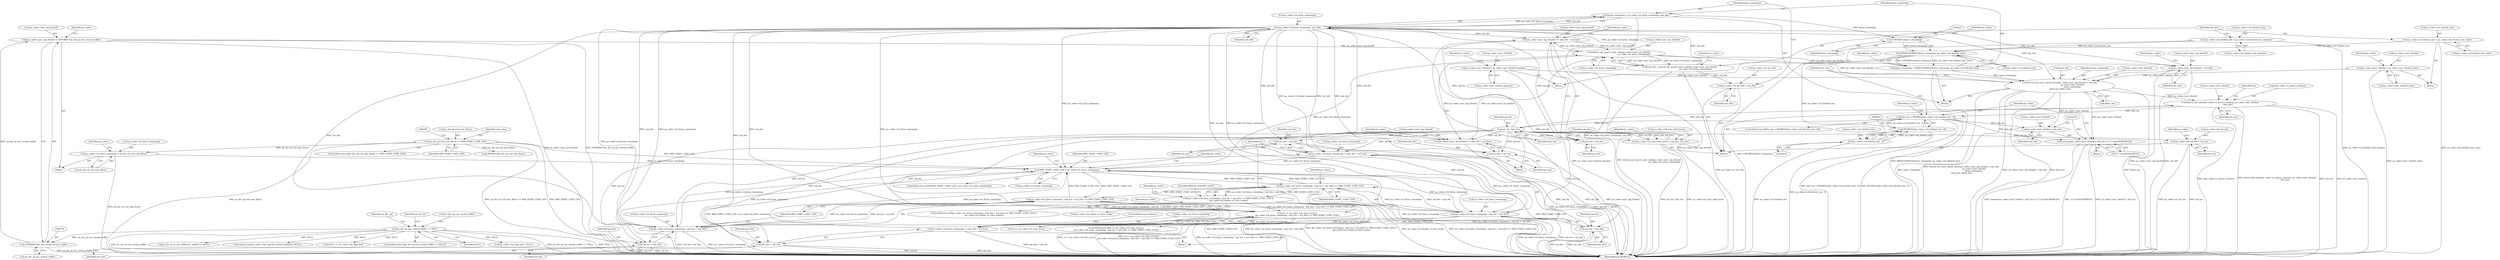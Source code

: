 digraph "0_Android_87fb7909c49e6a4510ba86ace1ffc83459c7e1b9@API" {
"1000909" [label="(Call,bytes_remaining = ps_codec->i4_bytes_remaining - nal_ofst)"];
"1000911" [label="(Call,ps_codec->i4_bytes_remaining - nal_ofst)"];
"1000895" [label="(Call,ihevcd_nal_search_start_code(ps_codec->pu1_inp_bitsbuf,\n                                                ps_codec->i4_bytes_remaining))"];
"1000754" [label="(Call,ps_codec->pu1_inp_bitsbuf = (UWORD8 *)ps_dec_ip->pv_stream_buffer)"];
"1000758" [label="(Call,(UWORD8 *)ps_dec_ip->pv_stream_buffer)"];
"1000260" [label="(Call,ps_dec_ip->pv_stream_buffer == NULL)"];
"1001137" [label="(Call,ps_codec->pu1_inp_bitsbuf += (nal_ofst + nal_len))"];
"1000965" [label="(Call,nal_len - bits_len)"];
"1000940" [label="(Call,bits_len < (WORD32)(ps_codec->u4_bitsbuf_size - 8))"];
"1000973" [label="(Call,ihevcd_bits_init(&ps_codec->s_parse.s_bitstrm, ps_codec->pu1_bitsbuf,\n                         bits_len))"];
"1000925" [label="(Call,ihevcd_nal_remv_emuln_bytes(ps_codec->pu1_inp_bitsbuf + nal_ofst,\n                                        ps_codec->pu1_bitsbuf,\n                                        bytes_remaining,\n &nal_len, &bits_len))"];
"1000863" [label="(Call,ps_codec->pu1_bitsbuf = ps_codec->pu1_bitsbuf_dynamic)"];
"1000879" [label="(Call,ps_codec->pu1_bitsbuf = ps_codec->pu1_bitsbuf_static)"];
"1000916" [label="(Call,bytes_remaining = MIN((UWORD32)bytes_remaining, ps_codec->u4_bitsbuf_size))"];
"1000918" [label="(Call,MIN((UWORD32)bytes_remaining, ps_codec->u4_bitsbuf_size))"];
"1000919" [label="(Call,(UWORD32)bytes_remaining)"];
"1000909" [label="(Call,bytes_remaining = ps_codec->i4_bytes_remaining - nal_ofst)"];
"1000870" [label="(Call,ps_codec->u4_bitsbuf_size = ps_codec->u4_bitsbuf_size_dynamic)"];
"1000886" [label="(Call,ps_codec->u4_bitsbuf_size = ps_codec->u4_bitsbuf_size_static)"];
"1000942" [label="(Call,(WORD32)(ps_codec->u4_bitsbuf_size - 8))"];
"1000944" [label="(Call,ps_codec->u4_bitsbuf_size - 8)"];
"1001090" [label="(Call,ps_codec->pu1_inp_bitsbuf += (nal_ofst + nal_len))"];
"1000795" [label="(Call,MIN_START_CODE_LEN < ps_codec->i4_bytes_remaining)"];
"1000281" [label="(Call,ps_dec_ip->u4_num_Bytes <= MIN_START_CODE_LEN)"];
"1001009" [label="(Call,ps_codec->i4_bytes_remaining - (nal_len + nal_ofst) <= MIN_START_CODE_LEN)"];
"1001010" [label="(Call,ps_codec->i4_bytes_remaining - (nal_len + nal_ofst))"];
"1001127" [label="(Call,ps_codec->i4_bytes_remaining - (nal_len + nal_ofst) <= MIN_START_CODE_LEN)"];
"1001128" [label="(Call,ps_codec->i4_bytes_remaining - (nal_len + nal_ofst))"];
"1000747" [label="(Call,ps_codec->i4_bytes_remaining = ps_dec_ip->u4_num_Bytes)"];
"1001097" [label="(Call,ps_codec->i4_bytes_remaining -= (nal_ofst + nal_len))"];
"1001144" [label="(Call,ps_codec->i4_bytes_remaining -= (nal_ofst + nal_len))"];
"1000893" [label="(Call,nal_ofst = ihevcd_nal_search_start_code(ps_codec->pu1_inp_bitsbuf,\n                                                ps_codec->i4_bytes_remaining))"];
"1000950" [label="(Call,memset(ps_codec->pu1_bitsbuf + bits_len, 0, 2 * sizeof(UWORD32)))"];
"1000951" [label="(Call,ps_codec->pu1_bitsbuf + bits_len)"];
"1000961" [label="(Call,ps_codec->i4_num_emln_bytes = nal_len - bits_len)"];
"1000968" [label="(Call,ps_codec->i4_nal_len = nal_len)"];
"1000902" [label="(Call,ps_codec->i4_nal_ofst = nal_ofst)"];
"1000926" [label="(Call,ps_codec->pu1_inp_bitsbuf + nal_ofst)"];
"1001014" [label="(Call,nal_len + nal_ofst)"];
"1001094" [label="(Call,nal_ofst + nal_len)"];
"1001101" [label="(Call,nal_ofst + nal_len)"];
"1001121" [label="(Call,(0 == ps_codec->i4_slice_error) ||\n (ps_codec->i4_bytes_remaining - (nal_len + nal_ofst) <= MIN_START_CODE_LEN))"];
"1001132" [label="(Call,nal_len + nal_ofst)"];
"1001141" [label="(Call,nal_ofst + nal_len)"];
"1001148" [label="(Call,nal_ofst + nal_len)"];
"1001008" [label="(Call,(ps_codec->i4_bytes_remaining - (nal_len + nal_ofst) <= MIN_START_CODE_LEN) ||\n (ps_codec->i4_header_in_slice_mode))"];
"1000965" [label="(Call,nal_len - bits_len)"];
"1001133" [label="(Identifier,nal_len)"];
"1001017" [label="(Identifier,MIN_START_CODE_LEN)"];
"1000755" [label="(Call,ps_codec->pu1_inp_bitsbuf)"];
"1001135" [label="(Identifier,MIN_START_CODE_LEN)"];
"1001087" [label="(Identifier,IHEVCD_IGNORE_SLICE)"];
"1000867" [label="(Call,ps_codec->pu1_bitsbuf_dynamic)"];
"1001122" [label="(Call,0 == ps_codec->i4_slice_error)"];
"1000145" [label="(Block,)"];
"1001138" [label="(Call,ps_codec->pu1_inp_bitsbuf)"];
"1000888" [label="(Identifier,ps_codec)"];
"1001101" [label="(Call,nal_ofst + nal_len)"];
"1001136" [label="(Block,)"];
"1000878" [label="(Block,)"];
"1000872" [label="(Identifier,ps_codec)"];
"1000922" [label="(Call,ps_codec->u4_bitsbuf_size)"];
"1001010" [label="(Call,ps_codec->i4_bytes_remaining - (nal_len + nal_ofst))"];
"1001026" [label="(Identifier,ps_codec)"];
"1000972" [label="(Identifier,nal_len)"];
"1000949" [label="(Block,)"];
"1000754" [label="(Call,ps_codec->pu1_inp_bitsbuf = (UWORD8 *)ps_dec_ip->pv_stream_buffer)"];
"1000968" [label="(Call,ps_codec->i4_nal_len = nal_len)"];
"1000923" [label="(Identifier,ps_codec)"];
"1000904" [label="(Identifier,ps_codec)"];
"1000280" [label="(ControlStructure,if(ps_dec_ip->u4_num_Bytes <= MIN_START_CODE_LEN))"];
"1001150" [label="(Identifier,nal_len)"];
"1001216" [label="(Identifier,ps_codec)"];
"1000874" [label="(Call,ps_codec->u4_bitsbuf_size_dynamic)"];
"1000748" [label="(Call,ps_codec->i4_bytes_remaining)"];
"1000930" [label="(Identifier,nal_ofst)"];
"1000918" [label="(Call,MIN((UWORD32)bytes_remaining, ps_codec->u4_bitsbuf_size))"];
"1000780" [label="(Call,ps_codec->ps_disp_buf = NULL)"];
"1000766" [label="(Identifier,ps_codec)"];
"1000941" [label="(Identifier,bits_len)"];
"1000282" [label="(Call,ps_dec_ip->u4_num_Bytes)"];
"1000797" [label="(Call,ps_codec->i4_bytes_remaining)"];
"1001011" [label="(Call,ps_codec->i4_bytes_remaining)"];
"1000955" [label="(Identifier,bits_len)"];
"1000907" [label="(Block,)"];
"1000926" [label="(Call,ps_codec->pu1_inp_bitsbuf + nal_ofst)"];
"1001016" [label="(Identifier,nal_ofst)"];
"1001096" [label="(Identifier,nal_len)"];
"1000925" [label="(Call,ihevcd_nal_remv_emuln_bytes(ps_codec->pu1_inp_bitsbuf + nal_ofst,\n                                        ps_codec->pu1_bitsbuf,\n                                        bytes_remaining,\n &nal_len, &bits_len))"];
"1000962" [label="(Call,ps_codec->i4_num_emln_bytes)"];
"1001149" [label="(Identifier,nal_ofst)"];
"1001134" [label="(Identifier,nal_ofst)"];
"1000268" [label="(Identifier,ps_dec_op)"];
"1000906" [label="(Identifier,nal_ofst)"];
"1001103" [label="(Identifier,nal_len)"];
"1000910" [label="(Identifier,bytes_remaining)"];
"1000951" [label="(Call,ps_codec->pu1_bitsbuf + bits_len)"];
"1000880" [label="(Call,ps_codec->pu1_bitsbuf)"];
"1000944" [label="(Call,ps_codec->u4_bitsbuf_size - 8)"];
"1001141" [label="(Call,nal_ofst + nal_len)"];
"1001145" [label="(Call,ps_codec->i4_bytes_remaining)"];
"1001903" [label="(MethodReturn,WORD32)"];
"1001018" [label="(Call,ps_codec->i4_header_in_slice_mode)"];
"1000983" [label="(Identifier,bits_len)"];
"1001015" [label="(Identifier,nal_len)"];
"1000806" [label="(Identifier,ps_codec)"];
"1000747" [label="(Call,ps_codec->i4_bytes_remaining = ps_dec_ip->u4_num_Bytes)"];
"1000966" [label="(Identifier,nal_len)"];
"1000916" [label="(Call,bytes_remaining = MIN((UWORD32)bytes_remaining, ps_codec->u4_bitsbuf_size))"];
"1000404" [label="(Call,ps_dec_ip->s_out_buffer.pu1_bufs[i] == NULL)"];
"1001132" [label="(Call,nal_len + nal_ofst)"];
"1000864" [label="(Call,ps_codec->pu1_bitsbuf)"];
"1000932" [label="(Identifier,ps_codec)"];
"1000260" [label="(Call,ps_dec_ip->pv_stream_buffer == NULL)"];
"1000870" [label="(Call,ps_codec->u4_bitsbuf_size = ps_codec->u4_bitsbuf_size_dynamic)"];
"1001142" [label="(Identifier,nal_ofst)"];
"1001153" [label="(Identifier,ret)"];
"1000915" [label="(Identifier,nal_ofst)"];
"1000945" [label="(Call,ps_codec->u4_bitsbuf_size)"];
"1000896" [label="(Call,ps_codec->pu1_inp_bitsbuf)"];
"1001784" [label="(Call,ithread_join(ps_codec->apv_process_thread_handle[i], NULL))"];
"1001137" [label="(Call,ps_codec->pu1_inp_bitsbuf += (nal_ofst + nal_len))"];
"1001121" [label="(Call,(0 == ps_codec->i4_slice_error) ||\n (ps_codec->i4_bytes_remaining - (nal_len + nal_ofst) <= MIN_START_CODE_LEN))"];
"1001014" [label="(Call,nal_len + nal_ofst)"];
"1001009" [label="(Call,ps_codec->i4_bytes_remaining - (nal_len + nal_ofst) <= MIN_START_CODE_LEN)"];
"1001095" [label="(Identifier,nal_ofst)"];
"1000899" [label="(Call,ps_codec->i4_bytes_remaining)"];
"1001099" [label="(Identifier,ps_codec)"];
"1001148" [label="(Call,nal_ofst + nal_len)"];
"1000794" [label="(ControlStructure,while(MIN_START_CODE_LEN < ps_codec->i4_bytes_remaining))"];
"1000289" [label="(Call,(WORD32)ps_dec_ip->u4_num_Bytes)"];
"1000894" [label="(Identifier,nal_ofst)"];
"1000890" [label="(Call,ps_codec->u4_bitsbuf_size_static)"];
"1001007" [label="(ControlStructure,if((ps_codec->i4_bytes_remaining - (nal_len + nal_ofst) <= MIN_START_CODE_LEN) ||\n (ps_codec->i4_header_in_slice_mode)))"];
"1001098" [label="(Call,ps_codec->i4_bytes_remaining)"];
"1000862" [label="(Block,)"];
"1000903" [label="(Call,ps_codec->i4_nal_ofst)"];
"1000948" [label="(Literal,8)"];
"1001097" [label="(Call,ps_codec->i4_bytes_remaining -= (nal_ofst + nal_len))"];
"1001019" [label="(Identifier,ps_codec)"];
"1000795" [label="(Call,MIN_START_CODE_LEN < ps_codec->i4_bytes_remaining)"];
"1001128" [label="(Call,ps_codec->i4_bytes_remaining - (nal_len + nal_ofst))"];
"1001143" [label="(Identifier,nal_len)"];
"1000758" [label="(Call,(UWORD8 *)ps_dec_ip->pv_stream_buffer)"];
"1000886" [label="(Call,ps_codec->u4_bitsbuf_size = ps_codec->u4_bitsbuf_size_static)"];
"1001104" [label="(ControlStructure,continue;)"];
"1000917" [label="(Identifier,bytes_remaining)"];
"1000952" [label="(Call,ps_codec->pu1_bitsbuf)"];
"1001146" [label="(Identifier,ps_codec)"];
"1000980" [label="(Call,ps_codec->pu1_bitsbuf)"];
"1000760" [label="(Call,ps_dec_ip->pv_stream_buffer)"];
"1000935" [label="(Call,&nal_len)"];
"1000682" [label="(Call,NULL == ps_codec->ps_disp_buf)"];
"1000921" [label="(Identifier,bytes_remaining)"];
"1000285" [label="(Identifier,MIN_START_CODE_LEN)"];
"1000934" [label="(Identifier,bytes_remaining)"];
"1001008" [label="(Call,(ps_codec->i4_bytes_remaining - (nal_len + nal_ofst) <= MIN_START_CODE_LEN) ||\n (ps_codec->i4_header_in_slice_mode))"];
"1000956" [label="(Literal,0)"];
"1000950" [label="(Call,memset(ps_codec->pu1_bitsbuf + bits_len, 0, 2 * sizeof(UWORD32)))"];
"1000871" [label="(Call,ps_codec->u4_bitsbuf_size)"];
"1001090" [label="(Call,ps_codec->pu1_inp_bitsbuf += (nal_ofst + nal_len))"];
"1000893" [label="(Call,nal_ofst = ihevcd_nal_search_start_code(ps_codec->pu1_inp_bitsbuf,\n                                                ps_codec->i4_bytes_remaining))"];
"1000963" [label="(Identifier,ps_codec)"];
"1000985" [label="(Identifier,ret)"];
"1000940" [label="(Call,bits_len < (WORD32)(ps_codec->u4_bitsbuf_size - 8))"];
"1000756" [label="(Identifier,ps_codec)"];
"1000919" [label="(Call,(UWORD32)bytes_remaining)"];
"1000259" [label="(ControlStructure,if(ps_dec_ip->pv_stream_buffer == NULL))"];
"1000957" [label="(Call,2 * sizeof(UWORD32))"];
"1000977" [label="(Identifier,ps_codec)"];
"1000953" [label="(Identifier,ps_codec)"];
"1001127" [label="(Call,ps_codec->i4_bytes_remaining - (nal_len + nal_ofst) <= MIN_START_CODE_LEN)"];
"1000887" [label="(Call,ps_codec->u4_bitsbuf_size)"];
"1001129" [label="(Call,ps_codec->i4_bytes_remaining)"];
"1001144" [label="(Call,ps_codec->i4_bytes_remaining -= (nal_ofst + nal_len))"];
"1000969" [label="(Call,ps_codec->i4_nal_len)"];
"1000883" [label="(Call,ps_codec->pu1_bitsbuf_static)"];
"1000911" [label="(Call,ps_codec->i4_bytes_remaining - nal_ofst)"];
"1000283" [label="(Identifier,ps_dec_ip)"];
"1000264" [label="(Identifier,NULL)"];
"1000927" [label="(Call,ps_codec->pu1_inp_bitsbuf)"];
"1000912" [label="(Call,ps_codec->i4_bytes_remaining)"];
"1001120" [label="(ControlStructure,if((0 == ps_codec->i4_slice_error) ||\n (ps_codec->i4_bytes_remaining - (nal_len + nal_ofst) <= MIN_START_CODE_LEN)))"];
"1000967" [label="(Identifier,bits_len)"];
"1000931" [label="(Call,ps_codec->pu1_bitsbuf)"];
"1000863" [label="(Call,ps_codec->pu1_bitsbuf = ps_codec->pu1_bitsbuf_dynamic)"];
"1000902" [label="(Call,ps_codec->i4_nal_ofst = nal_ofst)"];
"1000939" [label="(ControlStructure,if(bits_len < (WORD32)(ps_codec->u4_bitsbuf_size - 8)))"];
"1000961" [label="(Call,ps_codec->i4_num_emln_bytes = nal_len - bits_len)"];
"1000942" [label="(Call,(WORD32)(ps_codec->u4_bitsbuf_size - 8))"];
"1000970" [label="(Identifier,ps_codec)"];
"1001089" [label="(Block,)"];
"1000325" [label="(Identifier,num_mbs)"];
"1000751" [label="(Call,ps_dec_ip->u4_num_Bytes)"];
"1001091" [label="(Call,ps_codec->pu1_inp_bitsbuf)"];
"1001094" [label="(Call,nal_ofst + nal_len)"];
"1000973" [label="(Call,ihevcd_bits_init(&ps_codec->s_parse.s_bitstrm, ps_codec->pu1_bitsbuf,\n                         bits_len))"];
"1000800" [label="(Block,)"];
"1000974" [label="(Call,&ps_codec->s_parse.s_bitstrm)"];
"1000937" [label="(Call,&bits_len)"];
"1000928" [label="(Identifier,ps_codec)"];
"1001102" [label="(Identifier,nal_ofst)"];
"1000261" [label="(Call,ps_dec_ip->pv_stream_buffer)"];
"1000909" [label="(Call,bytes_remaining = ps_codec->i4_bytes_remaining - nal_ofst)"];
"1000879" [label="(Call,ps_codec->pu1_bitsbuf = ps_codec->pu1_bitsbuf_static)"];
"1000796" [label="(Identifier,MIN_START_CODE_LEN)"];
"1000895" [label="(Call,ihevcd_nal_search_start_code(ps_codec->pu1_inp_bitsbuf,\n                                                ps_codec->i4_bytes_remaining))"];
"1001139" [label="(Identifier,ps_codec)"];
"1000281" [label="(Call,ps_dec_ip->u4_num_Bytes <= MIN_START_CODE_LEN)"];
"1000909" -> "1000907"  [label="AST: "];
"1000909" -> "1000911"  [label="CFG: "];
"1000910" -> "1000909"  [label="AST: "];
"1000911" -> "1000909"  [label="AST: "];
"1000917" -> "1000909"  [label="CFG: "];
"1000909" -> "1001903"  [label="DDG: ps_codec->i4_bytes_remaining - nal_ofst"];
"1000911" -> "1000909"  [label="DDG: ps_codec->i4_bytes_remaining"];
"1000911" -> "1000909"  [label="DDG: nal_ofst"];
"1000909" -> "1000919"  [label="DDG: bytes_remaining"];
"1000911" -> "1000915"  [label="CFG: "];
"1000912" -> "1000911"  [label="AST: "];
"1000915" -> "1000911"  [label="AST: "];
"1000911" -> "1001903"  [label="DDG: ps_codec->i4_bytes_remaining"];
"1000911" -> "1000795"  [label="DDG: ps_codec->i4_bytes_remaining"];
"1000895" -> "1000911"  [label="DDG: ps_codec->i4_bytes_remaining"];
"1000893" -> "1000911"  [label="DDG: nal_ofst"];
"1000911" -> "1000925"  [label="DDG: nal_ofst"];
"1000911" -> "1000926"  [label="DDG: nal_ofst"];
"1000911" -> "1001010"  [label="DDG: ps_codec->i4_bytes_remaining"];
"1000911" -> "1001010"  [label="DDG: nal_ofst"];
"1000911" -> "1001014"  [label="DDG: nal_ofst"];
"1000911" -> "1001090"  [label="DDG: nal_ofst"];
"1000911" -> "1001094"  [label="DDG: nal_ofst"];
"1000911" -> "1001097"  [label="DDG: nal_ofst"];
"1000911" -> "1001097"  [label="DDG: ps_codec->i4_bytes_remaining"];
"1000911" -> "1001101"  [label="DDG: nal_ofst"];
"1000911" -> "1001128"  [label="DDG: ps_codec->i4_bytes_remaining"];
"1000911" -> "1001128"  [label="DDG: nal_ofst"];
"1000911" -> "1001132"  [label="DDG: nal_ofst"];
"1000911" -> "1001137"  [label="DDG: nal_ofst"];
"1000911" -> "1001141"  [label="DDG: nal_ofst"];
"1000911" -> "1001144"  [label="DDG: nal_ofst"];
"1000911" -> "1001144"  [label="DDG: ps_codec->i4_bytes_remaining"];
"1000911" -> "1001148"  [label="DDG: nal_ofst"];
"1000895" -> "1000893"  [label="AST: "];
"1000895" -> "1000899"  [label="CFG: "];
"1000896" -> "1000895"  [label="AST: "];
"1000899" -> "1000895"  [label="AST: "];
"1000893" -> "1000895"  [label="CFG: "];
"1000895" -> "1000893"  [label="DDG: ps_codec->pu1_inp_bitsbuf"];
"1000895" -> "1000893"  [label="DDG: ps_codec->i4_bytes_remaining"];
"1000754" -> "1000895"  [label="DDG: ps_codec->pu1_inp_bitsbuf"];
"1001137" -> "1000895"  [label="DDG: ps_codec->pu1_inp_bitsbuf"];
"1001090" -> "1000895"  [label="DDG: ps_codec->pu1_inp_bitsbuf"];
"1000795" -> "1000895"  [label="DDG: ps_codec->i4_bytes_remaining"];
"1000895" -> "1000925"  [label="DDG: ps_codec->pu1_inp_bitsbuf"];
"1000895" -> "1000926"  [label="DDG: ps_codec->pu1_inp_bitsbuf"];
"1000895" -> "1001090"  [label="DDG: ps_codec->pu1_inp_bitsbuf"];
"1000895" -> "1001137"  [label="DDG: ps_codec->pu1_inp_bitsbuf"];
"1000754" -> "1000145"  [label="AST: "];
"1000754" -> "1000758"  [label="CFG: "];
"1000755" -> "1000754"  [label="AST: "];
"1000758" -> "1000754"  [label="AST: "];
"1000766" -> "1000754"  [label="CFG: "];
"1000754" -> "1001903"  [label="DDG: (UWORD8 *)ps_dec_ip->pv_stream_buffer"];
"1000754" -> "1001903"  [label="DDG: ps_codec->pu1_inp_bitsbuf"];
"1000758" -> "1000754"  [label="DDG: ps_dec_ip->pv_stream_buffer"];
"1000758" -> "1000760"  [label="CFG: "];
"1000759" -> "1000758"  [label="AST: "];
"1000760" -> "1000758"  [label="AST: "];
"1000758" -> "1001903"  [label="DDG: ps_dec_ip->pv_stream_buffer"];
"1000260" -> "1000758"  [label="DDG: ps_dec_ip->pv_stream_buffer"];
"1000260" -> "1000259"  [label="AST: "];
"1000260" -> "1000264"  [label="CFG: "];
"1000261" -> "1000260"  [label="AST: "];
"1000264" -> "1000260"  [label="AST: "];
"1000268" -> "1000260"  [label="CFG: "];
"1000283" -> "1000260"  [label="CFG: "];
"1000260" -> "1001903"  [label="DDG: ps_dec_ip->pv_stream_buffer == NULL"];
"1000260" -> "1001903"  [label="DDG: NULL"];
"1000260" -> "1001903"  [label="DDG: ps_dec_ip->pv_stream_buffer"];
"1000260" -> "1000404"  [label="DDG: NULL"];
"1000260" -> "1000682"  [label="DDG: NULL"];
"1000260" -> "1000780"  [label="DDG: NULL"];
"1000260" -> "1001784"  [label="DDG: NULL"];
"1001137" -> "1001136"  [label="AST: "];
"1001137" -> "1001141"  [label="CFG: "];
"1001138" -> "1001137"  [label="AST: "];
"1001141" -> "1001137"  [label="AST: "];
"1001146" -> "1001137"  [label="CFG: "];
"1001137" -> "1001903"  [label="DDG: ps_codec->pu1_inp_bitsbuf"];
"1000965" -> "1001137"  [label="DDG: nal_len"];
"1000965" -> "1000961"  [label="AST: "];
"1000965" -> "1000967"  [label="CFG: "];
"1000966" -> "1000965"  [label="AST: "];
"1000967" -> "1000965"  [label="AST: "];
"1000961" -> "1000965"  [label="CFG: "];
"1000965" -> "1000961"  [label="DDG: nal_len"];
"1000965" -> "1000961"  [label="DDG: bits_len"];
"1000940" -> "1000965"  [label="DDG: bits_len"];
"1000965" -> "1000968"  [label="DDG: nal_len"];
"1000965" -> "1000973"  [label="DDG: bits_len"];
"1000965" -> "1001010"  [label="DDG: nal_len"];
"1000965" -> "1001014"  [label="DDG: nal_len"];
"1000965" -> "1001090"  [label="DDG: nal_len"];
"1000965" -> "1001094"  [label="DDG: nal_len"];
"1000965" -> "1001097"  [label="DDG: nal_len"];
"1000965" -> "1001101"  [label="DDG: nal_len"];
"1000965" -> "1001128"  [label="DDG: nal_len"];
"1000965" -> "1001132"  [label="DDG: nal_len"];
"1000965" -> "1001141"  [label="DDG: nal_len"];
"1000965" -> "1001144"  [label="DDG: nal_len"];
"1000965" -> "1001148"  [label="DDG: nal_len"];
"1000940" -> "1000939"  [label="AST: "];
"1000940" -> "1000942"  [label="CFG: "];
"1000941" -> "1000940"  [label="AST: "];
"1000942" -> "1000940"  [label="AST: "];
"1000953" -> "1000940"  [label="CFG: "];
"1000963" -> "1000940"  [label="CFG: "];
"1000940" -> "1001903"  [label="DDG: (WORD32)(ps_codec->u4_bitsbuf_size - 8)"];
"1000940" -> "1001903"  [label="DDG: bits_len < (WORD32)(ps_codec->u4_bitsbuf_size - 8)"];
"1000973" -> "1000940"  [label="DDG: bits_len"];
"1000942" -> "1000940"  [label="DDG: ps_codec->u4_bitsbuf_size - 8"];
"1000940" -> "1000950"  [label="DDG: bits_len"];
"1000940" -> "1000951"  [label="DDG: bits_len"];
"1000973" -> "1000800"  [label="AST: "];
"1000973" -> "1000983"  [label="CFG: "];
"1000974" -> "1000973"  [label="AST: "];
"1000980" -> "1000973"  [label="AST: "];
"1000983" -> "1000973"  [label="AST: "];
"1000985" -> "1000973"  [label="CFG: "];
"1000973" -> "1001903"  [label="DDG: &ps_codec->s_parse.s_bitstrm"];
"1000973" -> "1001903"  [label="DDG: ihevcd_bits_init(&ps_codec->s_parse.s_bitstrm, ps_codec->pu1_bitsbuf,\n                         bits_len)"];
"1000973" -> "1001903"  [label="DDG: bits_len"];
"1000973" -> "1001903"  [label="DDG: ps_codec->pu1_bitsbuf"];
"1000925" -> "1000973"  [label="DDG: ps_codec->pu1_bitsbuf"];
"1000925" -> "1000907"  [label="AST: "];
"1000925" -> "1000937"  [label="CFG: "];
"1000926" -> "1000925"  [label="AST: "];
"1000931" -> "1000925"  [label="AST: "];
"1000934" -> "1000925"  [label="AST: "];
"1000935" -> "1000925"  [label="AST: "];
"1000937" -> "1000925"  [label="AST: "];
"1000941" -> "1000925"  [label="CFG: "];
"1000925" -> "1001903"  [label="DDG: ps_codec->pu1_inp_bitsbuf + nal_ofst"];
"1000925" -> "1001903"  [label="DDG: &nal_len"];
"1000925" -> "1001903"  [label="DDG: &bits_len"];
"1000925" -> "1001903"  [label="DDG: bytes_remaining"];
"1000925" -> "1001903"  [label="DDG: ihevcd_nal_remv_emuln_bytes(ps_codec->pu1_inp_bitsbuf + nal_ofst,\n                                        ps_codec->pu1_bitsbuf,\n                                        bytes_remaining,\n &nal_len, &bits_len)"];
"1000863" -> "1000925"  [label="DDG: ps_codec->pu1_bitsbuf"];
"1000879" -> "1000925"  [label="DDG: ps_codec->pu1_bitsbuf"];
"1000916" -> "1000925"  [label="DDG: bytes_remaining"];
"1000925" -> "1000950"  [label="DDG: ps_codec->pu1_bitsbuf"];
"1000925" -> "1000951"  [label="DDG: ps_codec->pu1_bitsbuf"];
"1000863" -> "1000862"  [label="AST: "];
"1000863" -> "1000867"  [label="CFG: "];
"1000864" -> "1000863"  [label="AST: "];
"1000867" -> "1000863"  [label="AST: "];
"1000872" -> "1000863"  [label="CFG: "];
"1000863" -> "1001903"  [label="DDG: ps_codec->pu1_bitsbuf_dynamic"];
"1000879" -> "1000878"  [label="AST: "];
"1000879" -> "1000883"  [label="CFG: "];
"1000880" -> "1000879"  [label="AST: "];
"1000883" -> "1000879"  [label="AST: "];
"1000888" -> "1000879"  [label="CFG: "];
"1000879" -> "1001903"  [label="DDG: ps_codec->pu1_bitsbuf_static"];
"1000916" -> "1000907"  [label="AST: "];
"1000916" -> "1000918"  [label="CFG: "];
"1000917" -> "1000916"  [label="AST: "];
"1000918" -> "1000916"  [label="AST: "];
"1000928" -> "1000916"  [label="CFG: "];
"1000916" -> "1001903"  [label="DDG: MIN((UWORD32)bytes_remaining, ps_codec->u4_bitsbuf_size)"];
"1000918" -> "1000916"  [label="DDG: (UWORD32)bytes_remaining"];
"1000918" -> "1000916"  [label="DDG: ps_codec->u4_bitsbuf_size"];
"1000918" -> "1000922"  [label="CFG: "];
"1000919" -> "1000918"  [label="AST: "];
"1000922" -> "1000918"  [label="AST: "];
"1000918" -> "1001903"  [label="DDG: (UWORD32)bytes_remaining"];
"1000919" -> "1000918"  [label="DDG: bytes_remaining"];
"1000870" -> "1000918"  [label="DDG: ps_codec->u4_bitsbuf_size"];
"1000886" -> "1000918"  [label="DDG: ps_codec->u4_bitsbuf_size"];
"1000918" -> "1000944"  [label="DDG: ps_codec->u4_bitsbuf_size"];
"1000919" -> "1000921"  [label="CFG: "];
"1000920" -> "1000919"  [label="AST: "];
"1000921" -> "1000919"  [label="AST: "];
"1000923" -> "1000919"  [label="CFG: "];
"1000870" -> "1000862"  [label="AST: "];
"1000870" -> "1000874"  [label="CFG: "];
"1000871" -> "1000870"  [label="AST: "];
"1000874" -> "1000870"  [label="AST: "];
"1000894" -> "1000870"  [label="CFG: "];
"1000870" -> "1001903"  [label="DDG: ps_codec->u4_bitsbuf_size_dynamic"];
"1000886" -> "1000878"  [label="AST: "];
"1000886" -> "1000890"  [label="CFG: "];
"1000887" -> "1000886"  [label="AST: "];
"1000890" -> "1000886"  [label="AST: "];
"1000894" -> "1000886"  [label="CFG: "];
"1000886" -> "1001903"  [label="DDG: ps_codec->u4_bitsbuf_size_static"];
"1000942" -> "1000944"  [label="CFG: "];
"1000943" -> "1000942"  [label="AST: "];
"1000944" -> "1000942"  [label="AST: "];
"1000942" -> "1001903"  [label="DDG: ps_codec->u4_bitsbuf_size - 8"];
"1000944" -> "1000942"  [label="DDG: ps_codec->u4_bitsbuf_size"];
"1000944" -> "1000942"  [label="DDG: 8"];
"1000944" -> "1000948"  [label="CFG: "];
"1000945" -> "1000944"  [label="AST: "];
"1000948" -> "1000944"  [label="AST: "];
"1000944" -> "1001903"  [label="DDG: ps_codec->u4_bitsbuf_size"];
"1001090" -> "1001089"  [label="AST: "];
"1001090" -> "1001094"  [label="CFG: "];
"1001091" -> "1001090"  [label="AST: "];
"1001094" -> "1001090"  [label="AST: "];
"1001099" -> "1001090"  [label="CFG: "];
"1001090" -> "1001903"  [label="DDG: ps_codec->pu1_inp_bitsbuf"];
"1000795" -> "1000794"  [label="AST: "];
"1000795" -> "1000797"  [label="CFG: "];
"1000796" -> "1000795"  [label="AST: "];
"1000797" -> "1000795"  [label="AST: "];
"1000806" -> "1000795"  [label="CFG: "];
"1001216" -> "1000795"  [label="CFG: "];
"1000795" -> "1001903"  [label="DDG: MIN_START_CODE_LEN"];
"1000795" -> "1001903"  [label="DDG: MIN_START_CODE_LEN < ps_codec->i4_bytes_remaining"];
"1000795" -> "1001903"  [label="DDG: ps_codec->i4_bytes_remaining"];
"1000281" -> "1000795"  [label="DDG: MIN_START_CODE_LEN"];
"1001009" -> "1000795"  [label="DDG: MIN_START_CODE_LEN"];
"1001127" -> "1000795"  [label="DDG: MIN_START_CODE_LEN"];
"1000747" -> "1000795"  [label="DDG: ps_codec->i4_bytes_remaining"];
"1001128" -> "1000795"  [label="DDG: ps_codec->i4_bytes_remaining"];
"1001097" -> "1000795"  [label="DDG: ps_codec->i4_bytes_remaining"];
"1001144" -> "1000795"  [label="DDG: ps_codec->i4_bytes_remaining"];
"1001010" -> "1000795"  [label="DDG: ps_codec->i4_bytes_remaining"];
"1000795" -> "1001009"  [label="DDG: MIN_START_CODE_LEN"];
"1000795" -> "1001127"  [label="DDG: MIN_START_CODE_LEN"];
"1000281" -> "1000280"  [label="AST: "];
"1000281" -> "1000285"  [label="CFG: "];
"1000282" -> "1000281"  [label="AST: "];
"1000285" -> "1000281"  [label="AST: "];
"1000290" -> "1000281"  [label="CFG: "];
"1000325" -> "1000281"  [label="CFG: "];
"1000281" -> "1001903"  [label="DDG: MIN_START_CODE_LEN"];
"1000281" -> "1001903"  [label="DDG: ps_dec_ip->u4_num_Bytes"];
"1000281" -> "1001903"  [label="DDG: ps_dec_ip->u4_num_Bytes <= MIN_START_CODE_LEN"];
"1000281" -> "1000289"  [label="DDG: ps_dec_ip->u4_num_Bytes"];
"1000281" -> "1000747"  [label="DDG: ps_dec_ip->u4_num_Bytes"];
"1001009" -> "1001008"  [label="AST: "];
"1001009" -> "1001017"  [label="CFG: "];
"1001010" -> "1001009"  [label="AST: "];
"1001017" -> "1001009"  [label="AST: "];
"1001019" -> "1001009"  [label="CFG: "];
"1001008" -> "1001009"  [label="CFG: "];
"1001009" -> "1001903"  [label="DDG: ps_codec->i4_bytes_remaining - (nal_len + nal_ofst)"];
"1001009" -> "1001903"  [label="DDG: MIN_START_CODE_LEN"];
"1001009" -> "1001008"  [label="DDG: ps_codec->i4_bytes_remaining - (nal_len + nal_ofst)"];
"1001009" -> "1001008"  [label="DDG: MIN_START_CODE_LEN"];
"1001010" -> "1001009"  [label="DDG: ps_codec->i4_bytes_remaining"];
"1001010" -> "1001009"  [label="DDG: nal_len + nal_ofst"];
"1001009" -> "1001127"  [label="DDG: MIN_START_CODE_LEN"];
"1001010" -> "1001014"  [label="CFG: "];
"1001011" -> "1001010"  [label="AST: "];
"1001014" -> "1001010"  [label="AST: "];
"1001017" -> "1001010"  [label="CFG: "];
"1001010" -> "1001903"  [label="DDG: nal_len + nal_ofst"];
"1001010" -> "1001903"  [label="DDG: ps_codec->i4_bytes_remaining"];
"1001010" -> "1001097"  [label="DDG: ps_codec->i4_bytes_remaining"];
"1001010" -> "1001128"  [label="DDG: ps_codec->i4_bytes_remaining"];
"1001010" -> "1001144"  [label="DDG: ps_codec->i4_bytes_remaining"];
"1001127" -> "1001121"  [label="AST: "];
"1001127" -> "1001135"  [label="CFG: "];
"1001128" -> "1001127"  [label="AST: "];
"1001135" -> "1001127"  [label="AST: "];
"1001121" -> "1001127"  [label="CFG: "];
"1001127" -> "1001903"  [label="DDG: MIN_START_CODE_LEN"];
"1001127" -> "1001903"  [label="DDG: ps_codec->i4_bytes_remaining - (nal_len + nal_ofst)"];
"1001127" -> "1001121"  [label="DDG: ps_codec->i4_bytes_remaining - (nal_len + nal_ofst)"];
"1001127" -> "1001121"  [label="DDG: MIN_START_CODE_LEN"];
"1001128" -> "1001127"  [label="DDG: ps_codec->i4_bytes_remaining"];
"1001128" -> "1001127"  [label="DDG: nal_len + nal_ofst"];
"1001128" -> "1001132"  [label="CFG: "];
"1001129" -> "1001128"  [label="AST: "];
"1001132" -> "1001128"  [label="AST: "];
"1001135" -> "1001128"  [label="CFG: "];
"1001128" -> "1001903"  [label="DDG: ps_codec->i4_bytes_remaining"];
"1001128" -> "1001903"  [label="DDG: nal_len + nal_ofst"];
"1001128" -> "1001144"  [label="DDG: ps_codec->i4_bytes_remaining"];
"1000747" -> "1000145"  [label="AST: "];
"1000747" -> "1000751"  [label="CFG: "];
"1000748" -> "1000747"  [label="AST: "];
"1000751" -> "1000747"  [label="AST: "];
"1000756" -> "1000747"  [label="CFG: "];
"1000747" -> "1001903"  [label="DDG: ps_dec_ip->u4_num_Bytes"];
"1001097" -> "1001089"  [label="AST: "];
"1001097" -> "1001101"  [label="CFG: "];
"1001098" -> "1001097"  [label="AST: "];
"1001101" -> "1001097"  [label="AST: "];
"1001104" -> "1001097"  [label="CFG: "];
"1001097" -> "1001903"  [label="DDG: nal_ofst + nal_len"];
"1001144" -> "1001136"  [label="AST: "];
"1001144" -> "1001148"  [label="CFG: "];
"1001145" -> "1001144"  [label="AST: "];
"1001148" -> "1001144"  [label="AST: "];
"1001153" -> "1001144"  [label="CFG: "];
"1001144" -> "1001903"  [label="DDG: nal_ofst + nal_len"];
"1001144" -> "1001903"  [label="DDG: ps_codec->i4_bytes_remaining"];
"1000893" -> "1000800"  [label="AST: "];
"1000894" -> "1000893"  [label="AST: "];
"1000904" -> "1000893"  [label="CFG: "];
"1000893" -> "1001903"  [label="DDG: ihevcd_nal_search_start_code(ps_codec->pu1_inp_bitsbuf,\n                                                ps_codec->i4_bytes_remaining)"];
"1000893" -> "1000902"  [label="DDG: nal_ofst"];
"1000950" -> "1000949"  [label="AST: "];
"1000950" -> "1000957"  [label="CFG: "];
"1000951" -> "1000950"  [label="AST: "];
"1000956" -> "1000950"  [label="AST: "];
"1000957" -> "1000950"  [label="AST: "];
"1000963" -> "1000950"  [label="CFG: "];
"1000950" -> "1001903"  [label="DDG: memset(ps_codec->pu1_bitsbuf + bits_len, 0, 2 * sizeof(UWORD32))"];
"1000950" -> "1001903"  [label="DDG: 2 * sizeof(UWORD32)"];
"1000950" -> "1001903"  [label="DDG: ps_codec->pu1_bitsbuf + bits_len"];
"1000957" -> "1000950"  [label="DDG: 2"];
"1000951" -> "1000955"  [label="CFG: "];
"1000952" -> "1000951"  [label="AST: "];
"1000955" -> "1000951"  [label="AST: "];
"1000956" -> "1000951"  [label="CFG: "];
"1000961" -> "1000800"  [label="AST: "];
"1000962" -> "1000961"  [label="AST: "];
"1000970" -> "1000961"  [label="CFG: "];
"1000961" -> "1001903"  [label="DDG: nal_len - bits_len"];
"1000961" -> "1001903"  [label="DDG: ps_codec->i4_num_emln_bytes"];
"1000968" -> "1000800"  [label="AST: "];
"1000968" -> "1000972"  [label="CFG: "];
"1000969" -> "1000968"  [label="AST: "];
"1000972" -> "1000968"  [label="AST: "];
"1000977" -> "1000968"  [label="CFG: "];
"1000968" -> "1001903"  [label="DDG: nal_len"];
"1000968" -> "1001903"  [label="DDG: ps_codec->i4_nal_len"];
"1000902" -> "1000800"  [label="AST: "];
"1000902" -> "1000906"  [label="CFG: "];
"1000903" -> "1000902"  [label="AST: "];
"1000906" -> "1000902"  [label="AST: "];
"1000910" -> "1000902"  [label="CFG: "];
"1000902" -> "1001903"  [label="DDG: ps_codec->i4_nal_ofst"];
"1000926" -> "1000930"  [label="CFG: "];
"1000927" -> "1000926"  [label="AST: "];
"1000930" -> "1000926"  [label="AST: "];
"1000932" -> "1000926"  [label="CFG: "];
"1000926" -> "1001903"  [label="DDG: ps_codec->pu1_inp_bitsbuf"];
"1000926" -> "1001903"  [label="DDG: nal_ofst"];
"1001014" -> "1001016"  [label="CFG: "];
"1001015" -> "1001014"  [label="AST: "];
"1001016" -> "1001014"  [label="AST: "];
"1001014" -> "1001903"  [label="DDG: nal_len"];
"1001014" -> "1001903"  [label="DDG: nal_ofst"];
"1001094" -> "1001096"  [label="CFG: "];
"1001095" -> "1001094"  [label="AST: "];
"1001096" -> "1001094"  [label="AST: "];
"1001101" -> "1001103"  [label="CFG: "];
"1001102" -> "1001101"  [label="AST: "];
"1001103" -> "1001101"  [label="AST: "];
"1001101" -> "1001903"  [label="DDG: nal_len"];
"1001101" -> "1001903"  [label="DDG: nal_ofst"];
"1001121" -> "1001120"  [label="AST: "];
"1001121" -> "1001122"  [label="CFG: "];
"1001122" -> "1001121"  [label="AST: "];
"1001139" -> "1001121"  [label="CFG: "];
"1001153" -> "1001121"  [label="CFG: "];
"1001121" -> "1001903"  [label="DDG: (0 == ps_codec->i4_slice_error) ||\n (ps_codec->i4_bytes_remaining - (nal_len + nal_ofst) <= MIN_START_CODE_LEN)"];
"1001121" -> "1001903"  [label="DDG: ps_codec->i4_bytes_remaining - (nal_len + nal_ofst) <= MIN_START_CODE_LEN"];
"1001121" -> "1001903"  [label="DDG: 0 == ps_codec->i4_slice_error"];
"1001122" -> "1001121"  [label="DDG: 0"];
"1001122" -> "1001121"  [label="DDG: ps_codec->i4_slice_error"];
"1001008" -> "1001121"  [label="DDG: ps_codec->i4_bytes_remaining - (nal_len + nal_ofst) <= MIN_START_CODE_LEN"];
"1001132" -> "1001134"  [label="CFG: "];
"1001133" -> "1001132"  [label="AST: "];
"1001134" -> "1001132"  [label="AST: "];
"1001132" -> "1001903"  [label="DDG: nal_ofst"];
"1001132" -> "1001903"  [label="DDG: nal_len"];
"1001141" -> "1001143"  [label="CFG: "];
"1001142" -> "1001141"  [label="AST: "];
"1001143" -> "1001141"  [label="AST: "];
"1001148" -> "1001150"  [label="CFG: "];
"1001149" -> "1001148"  [label="AST: "];
"1001150" -> "1001148"  [label="AST: "];
"1001148" -> "1001903"  [label="DDG: nal_len"];
"1001148" -> "1001903"  [label="DDG: nal_ofst"];
"1001008" -> "1001007"  [label="AST: "];
"1001008" -> "1001018"  [label="CFG: "];
"1001018" -> "1001008"  [label="AST: "];
"1001026" -> "1001008"  [label="CFG: "];
"1001087" -> "1001008"  [label="CFG: "];
"1001008" -> "1001903"  [label="DDG: (ps_codec->i4_bytes_remaining - (nal_len + nal_ofst) <= MIN_START_CODE_LEN) ||\n (ps_codec->i4_header_in_slice_mode)"];
"1001008" -> "1001903"  [label="DDG: ps_codec->i4_header_in_slice_mode"];
"1001008" -> "1001903"  [label="DDG: ps_codec->i4_bytes_remaining - (nal_len + nal_ofst) <= MIN_START_CODE_LEN"];
}
